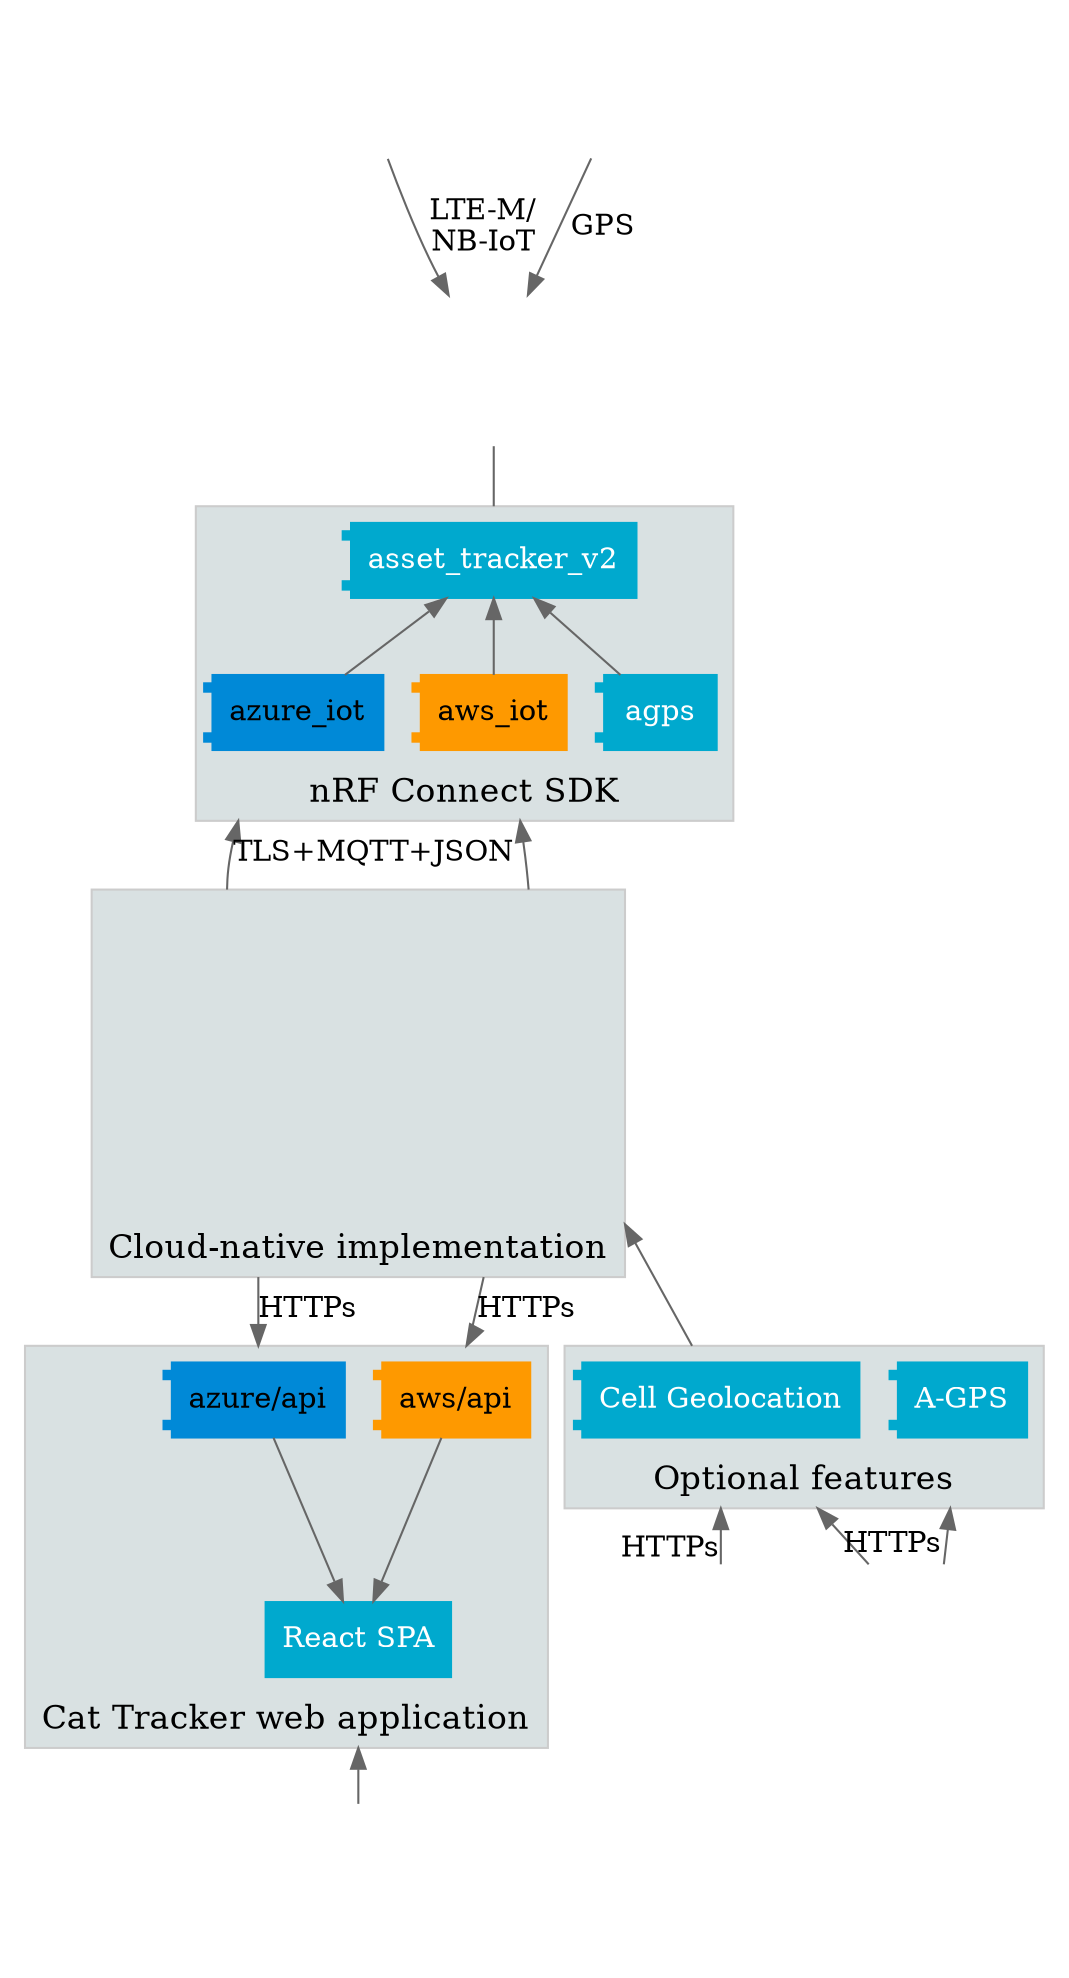 digraph G {

    rankdir=TB

    imagepath="/workdir/docs/project"

    bgcolor="#ffffff"

    compound=true

    labelfloat=true

    edge [ color="#666666" ]
    
    celltower [ label="" image="./images/celltower.svg" shape="none" width="2" height="1" imagescale=true ]
    satellite [ label="" image="./images/satellite.svg" shape="none" width="1" height="1" imagescale=true ]
    thingy91 [ label="" tooltip="Thingy:91" image="./images/thingy91.svg" shape="none" width="1" height="1" imagescale=true URL="https://www.nordicsemi.com/Software-and-tools/Prototyping-platforms/Nordic-Thingy-91" ]

    subgraph cluster0 {
        label="Cloud-native implementation"
        labelloc=b
        fontsize=16
        bgcolor="#D9E1E2" color="#cccccc" 
        AWS [ image="./images/aws.svg" label="" shape="none" URL="https://github.com/NordicSemiconductor/asset-tracker-cloud-aws-js" width="1" height="1" imagescale=true ];
        Azure [ image="./images/azure.svg" label="" shape="none" URL="https://github.com/NordicSemiconductor/asset-tracker-cloud-azure-js" width="2" height="2" imagescale=true ];
    }

    subgraph cluster4 {
        label="Optional features"
        labelloc=b
        fontsize=16
        bgcolor="#D9E1E2" color="#cccccc" 
        gellceo [ shape=component style=filled color="#00A9CE" fillcolor="#00A9CE" fontcolor="#ffffff" label="Cell Geolocation" ]
        agpscloud [ shape=component style=filled color="#00A9CE" fillcolor="#00A9CE" fontcolor="#ffffff" label="A-GPS" ]
    }

    subgraph cluster1 {
        label="nRF Connect SDK"
        labelloc=b
        fontsize=16
        bgcolor="#D9E1E2" color="#cccccc" 
        aws_iot [ shape=component style=filled color="#fe9900" fillcolor="#fe9900" URL="https://developer.nordicsemi.com/nRF_Connect_SDK/doc/latest/nrf/samples/nrf9160/aws_iot/README.html" ]
        azure_iot [ shape=component style=filled color="#0089d7" fillcolor="#0089d7" URL="https://developer.nordicsemi.com/nRF_Connect_SDK/doc/latest/nrf/samples/nrf9160/azure_iot_hub/README.html" ]
        asset_tracker_v2 [ shape=component style=filled color="#00A9CE" fillcolor="#00A9CE" fontcolor="#ffffff" color="#00A9CE" URL="https://developer.nordicsemi.com/nRF_Connect_SDK/doc/latest/nrf/applications/asset_tracker_v2/README.html" ]
        agps [ shape=component style=filled color="#00A9CE" fillcolor="#00A9CE" fontcolor="#ffffff" URL="https://developer.nordicsemi.com/nRF_Connect_SDK/doc/latest/nrf/samples/nrf9160/agps/README.html" ]
    }

    subgraph cluster2 {
        label="Cat Tracker web application"
        labelloc=b
        fontsize=16
        bgcolor="#D9E1E2" color="#cccccc" 
        aws_api [ label="aws/api" shape=component style=filled color="#fe9900" fillcolor="#fe9900" ]
        azure_api [ label="azure/api" shape=component style=filled color="#0089d7" fillcolor="#0089d7" ]
        web_app [ label="React SPA" shape=box style=filled color="#00A9CE" fillcolor="#00A9CE" fontcolor="#ffffff" URL="https://github.com/NordicSemiconductor/asset-tracker-cloud-app-js" ]
    }

        nrfcloud [ label="" labelloc=b tooltip="nRF Cloud" image="./images/nrfcloud.svg" shape="none" width="1" height="1" imagescale=true URL="https://www.nordicsemi.com/Software-and-tools/Development-Tools/nRF-Cloud" ]
        unwiredlabs [ label="" tooltip="Unwired Labs" image="./images/unwiredlabs.png" shape="none" width="1" height="1" imagescale=true URL="https://unwiredlabs.com/" ]
        phone [ label="" image="./images/phone.svg" shape="none" width="1" height="1" imagescale=true ]

    aws_iot -> AWS  [ dir=back ltail=cluster1 lhead=cluster0 ]
    azure_iot -> Azure  [ label="TLS+MQTT+JSON" dir=back ltail=cluster1 lhead=cluster0 ]
    thingy91 -> asset_tracker_v2 [ dir=none lhead=cluster1 ]
    satellite -> thingy91 [ label=GPS ]
    celltower -> thingy91 [ label="LTE-M/\nNB-IoT" ]

    asset_tracker_v2 -> aws_iot [ dir=back ]
    asset_tracker_v2 -> azure_iot [ dir=back ]
    asset_tracker_v2 -> agps [ dir=back ]

    agpscloud -> nrfcloud [ dir=back taillabel="HTTPs" ltail=cluster4 labeldistance="6"]
    gellceo -> nrfcloud [ dir=back ltail=cluster4 ]
    gellceo -> unwiredlabs [ dir=back headlabel="HTTPs" ltail=cluster4 ]
    AWS -> gellceo [ dir=back ltail=cluster0 lhead=cluster4 ]

    AWS -> aws_api [ label="HTTPs" ltail=cluster0 lhead=cluster2 ]
    Azure -> azure_api [ label="HTTPs" ltail=cluster0 lhead=cluster2 ]

    aws_api -> web_app
    azure_api -> web_app

    web_app -> phone [ ltail=cluster2 dir=back ]
}

